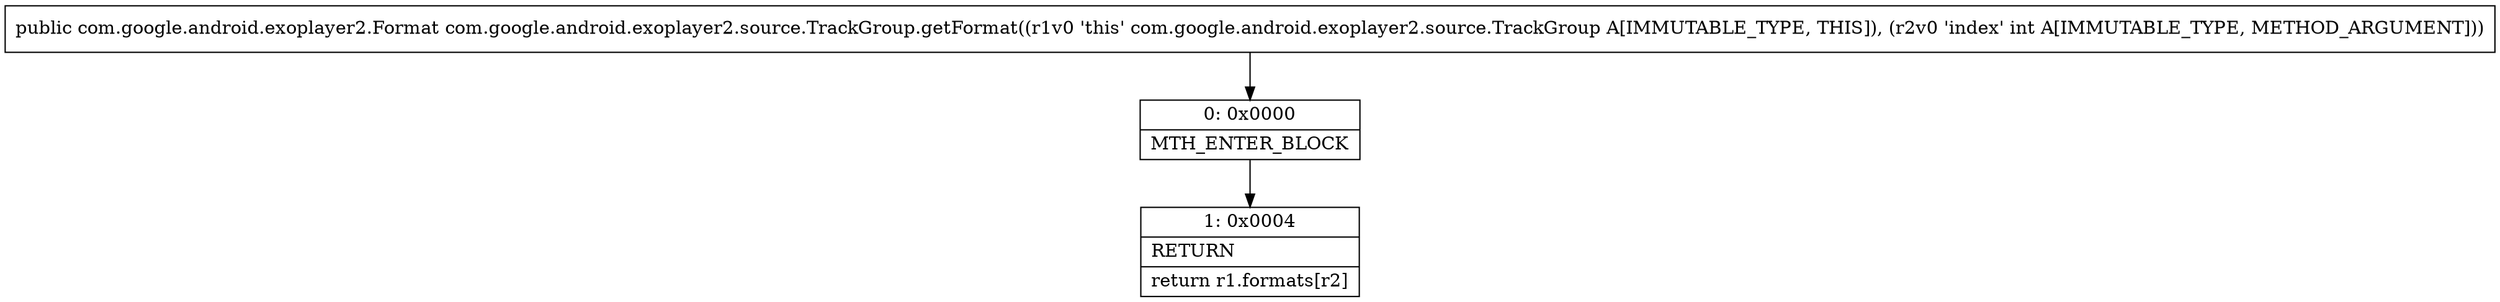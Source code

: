 digraph "CFG forcom.google.android.exoplayer2.source.TrackGroup.getFormat(I)Lcom\/google\/android\/exoplayer2\/Format;" {
Node_0 [shape=record,label="{0\:\ 0x0000|MTH_ENTER_BLOCK\l}"];
Node_1 [shape=record,label="{1\:\ 0x0004|RETURN\l|return r1.formats[r2]\l}"];
MethodNode[shape=record,label="{public com.google.android.exoplayer2.Format com.google.android.exoplayer2.source.TrackGroup.getFormat((r1v0 'this' com.google.android.exoplayer2.source.TrackGroup A[IMMUTABLE_TYPE, THIS]), (r2v0 'index' int A[IMMUTABLE_TYPE, METHOD_ARGUMENT])) }"];
MethodNode -> Node_0;
Node_0 -> Node_1;
}

